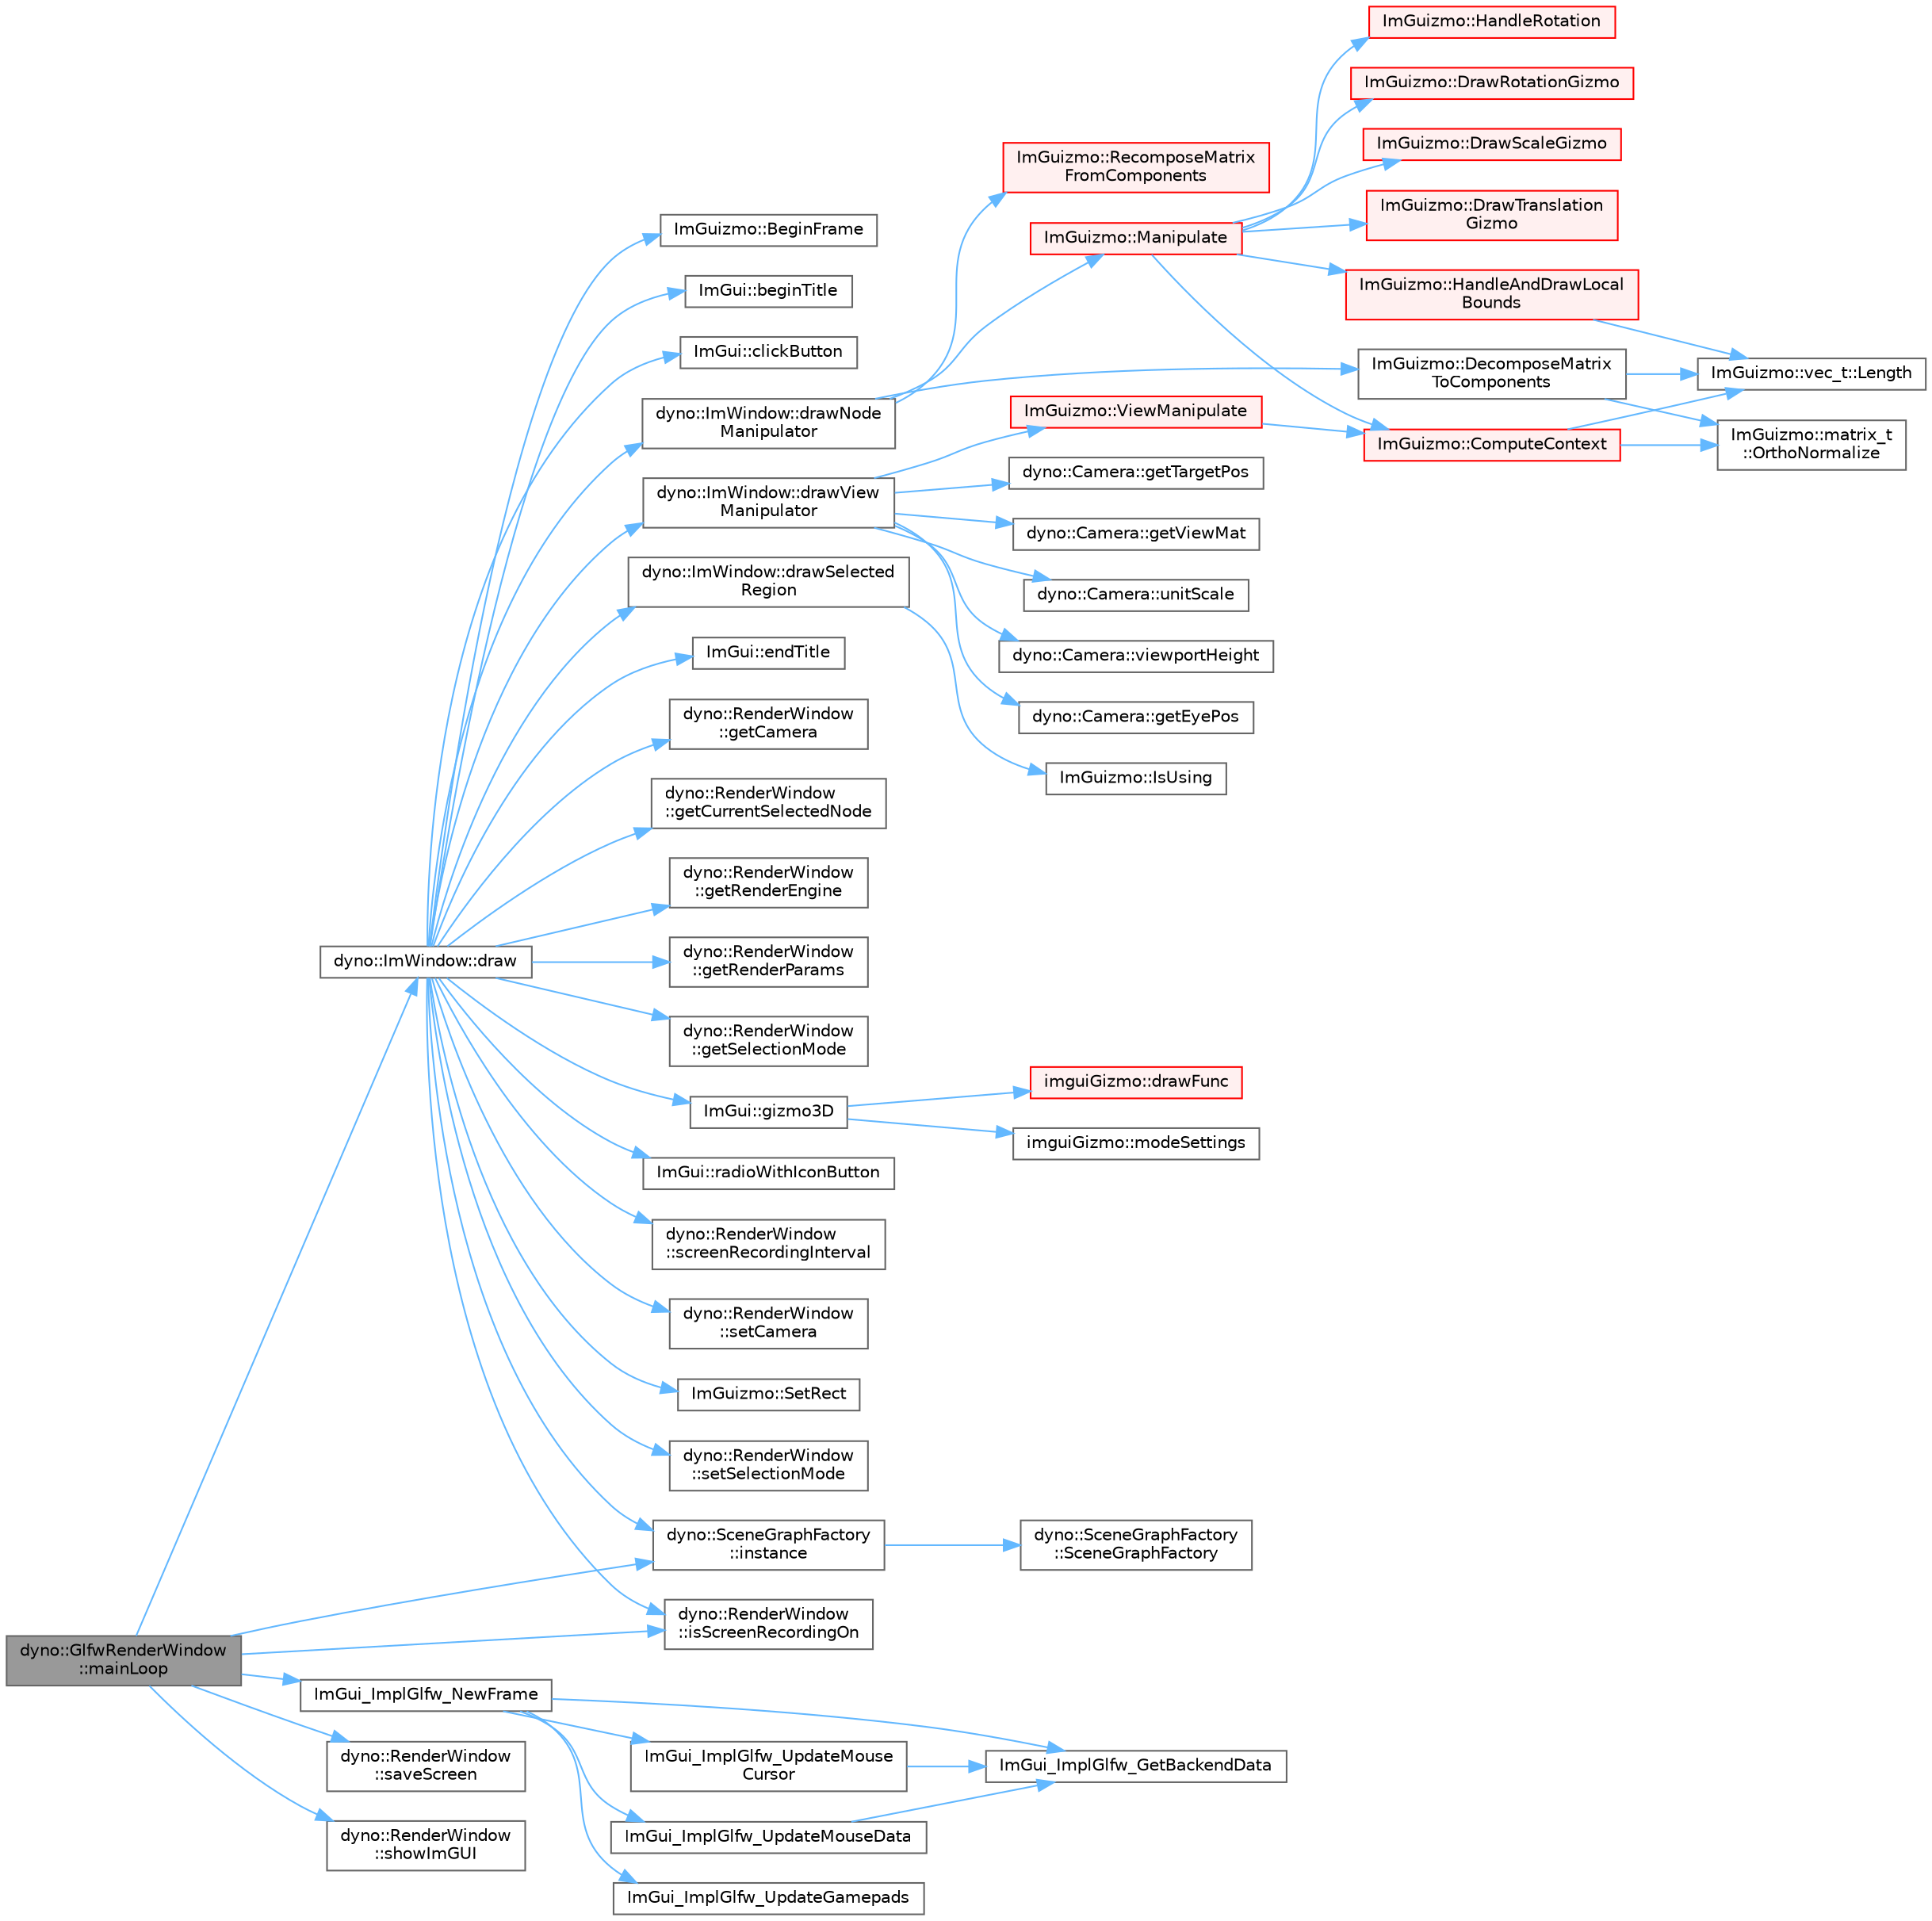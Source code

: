 digraph "dyno::GlfwRenderWindow::mainLoop"
{
 // LATEX_PDF_SIZE
  bgcolor="transparent";
  edge [fontname=Helvetica,fontsize=10,labelfontname=Helvetica,labelfontsize=10];
  node [fontname=Helvetica,fontsize=10,shape=box,height=0.2,width=0.4];
  rankdir="LR";
  Node1 [id="Node000001",label="dyno::GlfwRenderWindow\l::mainLoop",height=0.2,width=0.4,color="gray40", fillcolor="grey60", style="filled", fontcolor="black",tooltip=" "];
  Node1 -> Node2 [id="edge1_Node000001_Node000002",color="steelblue1",style="solid",tooltip=" "];
  Node2 [id="Node000002",label="dyno::ImWindow::draw",height=0.2,width=0.4,color="grey40", fillcolor="white", style="filled",URL="$classdyno_1_1_im_window.html#a5075b54a2c06c5ca3ba633b3388cd836",tooltip=" "];
  Node2 -> Node3 [id="edge2_Node000002_Node000003",color="steelblue1",style="solid",tooltip=" "];
  Node3 [id="Node000003",label="ImGuizmo::BeginFrame",height=0.2,width=0.4,color="grey40", fillcolor="white", style="filled",URL="$namespace_im_guizmo.html#ac1b7d4b10f60001f23e82106e435ec7e",tooltip=" "];
  Node2 -> Node4 [id="edge3_Node000002_Node000004",color="steelblue1",style="solid",tooltip=" "];
  Node4 [id="Node000004",label="ImGui::beginTitle",height=0.2,width=0.4,color="grey40", fillcolor="white", style="filled",URL="$namespace_im_gui.html#a7287596499e78278f1229c1e2c82a67e",tooltip=" "];
  Node2 -> Node5 [id="edge4_Node000002_Node000005",color="steelblue1",style="solid",tooltip=" "];
  Node5 [id="Node000005",label="ImGui::clickButton",height=0.2,width=0.4,color="grey40", fillcolor="white", style="filled",URL="$namespace_im_gui.html#a2848670112c6c4cc23649b929cd0710c",tooltip=" "];
  Node2 -> Node6 [id="edge5_Node000002_Node000006",color="steelblue1",style="solid",tooltip=" "];
  Node6 [id="Node000006",label="dyno::ImWindow::drawNode\lManipulator",height=0.2,width=0.4,color="grey40", fillcolor="white", style="filled",URL="$classdyno_1_1_im_window.html#a5b2a03ba29b741b490e0753b065dbf26",tooltip=" "];
  Node6 -> Node7 [id="edge6_Node000006_Node000007",color="steelblue1",style="solid",tooltip=" "];
  Node7 [id="Node000007",label="ImGuizmo::DecomposeMatrix\lToComponents",height=0.2,width=0.4,color="grey40", fillcolor="white", style="filled",URL="$namespace_im_guizmo.html#ac1df64320a50430712330cc46532b63d",tooltip=" "];
  Node7 -> Node8 [id="edge7_Node000007_Node000008",color="steelblue1",style="solid",tooltip=" "];
  Node8 [id="Node000008",label="ImGuizmo::vec_t::Length",height=0.2,width=0.4,color="grey40", fillcolor="white", style="filled",URL="$struct_im_guizmo_1_1vec__t.html#a5fdc55e19fe7a468751ab9a8a77ebf23",tooltip=" "];
  Node7 -> Node9 [id="edge8_Node000007_Node000009",color="steelblue1",style="solid",tooltip=" "];
  Node9 [id="Node000009",label="ImGuizmo::matrix_t\l::OrthoNormalize",height=0.2,width=0.4,color="grey40", fillcolor="white", style="filled",URL="$struct_im_guizmo_1_1matrix__t.html#a230d5d19800a0aca753e1c324dcda9d7",tooltip=" "];
  Node6 -> Node10 [id="edge9_Node000006_Node000010",color="steelblue1",style="solid",tooltip=" "];
  Node10 [id="Node000010",label="ImGuizmo::Manipulate",height=0.2,width=0.4,color="red", fillcolor="#FFF0F0", style="filled",URL="$namespace_im_guizmo.html#a35055a3a0899598ad1ef1785d0539175",tooltip=" "];
  Node10 -> Node11 [id="edge10_Node000010_Node000011",color="steelblue1",style="solid",tooltip=" "];
  Node11 [id="Node000011",label="ImGuizmo::ComputeContext",height=0.2,width=0.4,color="red", fillcolor="#FFF0F0", style="filled",URL="$namespace_im_guizmo.html#ada8d9e037d6a4bb8399093c11f988135",tooltip=" "];
  Node11 -> Node8 [id="edge11_Node000011_Node000008",color="steelblue1",style="solid",tooltip=" "];
  Node11 -> Node9 [id="edge12_Node000011_Node000009",color="steelblue1",style="solid",tooltip=" "];
  Node10 -> Node25 [id="edge13_Node000010_Node000025",color="steelblue1",style="solid",tooltip=" "];
  Node25 [id="Node000025",label="ImGuizmo::DrawRotationGizmo",height=0.2,width=0.4,color="red", fillcolor="#FFF0F0", style="filled",URL="$namespace_im_guizmo.html#a19db68ffce5ccda47ce42fecc876baf3",tooltip=" "];
  Node10 -> Node31 [id="edge14_Node000010_Node000031",color="steelblue1",style="solid",tooltip=" "];
  Node31 [id="Node000031",label="ImGuizmo::DrawScaleGizmo",height=0.2,width=0.4,color="red", fillcolor="#FFF0F0", style="filled",URL="$namespace_im_guizmo.html#ace349605c5f7bd22341151bf768a99e5",tooltip=" "];
  Node10 -> Node38 [id="edge15_Node000010_Node000038",color="steelblue1",style="solid",tooltip=" "];
  Node38 [id="Node000038",label="ImGuizmo::DrawTranslation\lGizmo",height=0.2,width=0.4,color="red", fillcolor="#FFF0F0", style="filled",URL="$namespace_im_guizmo.html#a0fc904f94efeae0d30493d2f6d071793",tooltip=" "];
  Node10 -> Node40 [id="edge16_Node000010_Node000040",color="steelblue1",style="solid",tooltip=" "];
  Node40 [id="Node000040",label="ImGuizmo::HandleAndDrawLocal\lBounds",height=0.2,width=0.4,color="red", fillcolor="#FFF0F0", style="filled",URL="$namespace_im_guizmo.html#a1f7e4771bc7f0ae1da2706ebc606da08",tooltip=" "];
  Node40 -> Node8 [id="edge17_Node000040_Node000008",color="steelblue1",style="solid",tooltip=" "];
  Node10 -> Node55 [id="edge18_Node000010_Node000055",color="steelblue1",style="solid",tooltip=" "];
  Node55 [id="Node000055",label="ImGuizmo::HandleRotation",height=0.2,width=0.4,color="red", fillcolor="#FFF0F0", style="filled",URL="$namespace_im_guizmo.html#a924cccc1ff201278f3d290fe718cc6da",tooltip=" "];
  Node6 -> Node63 [id="edge19_Node000006_Node000063",color="steelblue1",style="solid",tooltip=" "];
  Node63 [id="Node000063",label="ImGuizmo::RecomposeMatrix\lFromComponents",height=0.2,width=0.4,color="red", fillcolor="#FFF0F0", style="filled",URL="$namespace_im_guizmo.html#ac351a2297e059fc4f328cfae81fab40e",tooltip=" "];
  Node2 -> Node64 [id="edge20_Node000002_Node000064",color="steelblue1",style="solid",tooltip=" "];
  Node64 [id="Node000064",label="dyno::ImWindow::drawSelected\lRegion",height=0.2,width=0.4,color="grey40", fillcolor="white", style="filled",URL="$classdyno_1_1_im_window.html#a77757b108158cb8c79ea4e1e89cac38c",tooltip=" "];
  Node64 -> Node65 [id="edge21_Node000064_Node000065",color="steelblue1",style="solid",tooltip=" "];
  Node65 [id="Node000065",label="ImGuizmo::IsUsing",height=0.2,width=0.4,color="grey40", fillcolor="white", style="filled",URL="$namespace_im_guizmo.html#a6b0a6adccca17028e6d3eb9cd8cbc3ae",tooltip=" "];
  Node2 -> Node66 [id="edge22_Node000002_Node000066",color="steelblue1",style="solid",tooltip=" "];
  Node66 [id="Node000066",label="dyno::ImWindow::drawView\lManipulator",height=0.2,width=0.4,color="grey40", fillcolor="white", style="filled",URL="$classdyno_1_1_im_window.html#a3dfef0ee020cf48269264cbab54e6364",tooltip=" "];
  Node66 -> Node67 [id="edge23_Node000066_Node000067",color="steelblue1",style="solid",tooltip=" "];
  Node67 [id="Node000067",label="dyno::Camera::getEyePos",height=0.2,width=0.4,color="grey40", fillcolor="white", style="filled",URL="$classdyno_1_1_camera.html#aff778aab7397bfe1db30bbc40faa2b31",tooltip=" "];
  Node66 -> Node68 [id="edge24_Node000066_Node000068",color="steelblue1",style="solid",tooltip=" "];
  Node68 [id="Node000068",label="dyno::Camera::getTargetPos",height=0.2,width=0.4,color="grey40", fillcolor="white", style="filled",URL="$classdyno_1_1_camera.html#a7d47dafb052f58e590852f81b4732df5",tooltip=" "];
  Node66 -> Node69 [id="edge25_Node000066_Node000069",color="steelblue1",style="solid",tooltip=" "];
  Node69 [id="Node000069",label="dyno::Camera::getViewMat",height=0.2,width=0.4,color="grey40", fillcolor="white", style="filled",URL="$classdyno_1_1_camera.html#ace9efab63c496cb52dbd599883b08f0f",tooltip=" "];
  Node66 -> Node70 [id="edge26_Node000066_Node000070",color="steelblue1",style="solid",tooltip=" "];
  Node70 [id="Node000070",label="dyno::Camera::unitScale",height=0.2,width=0.4,color="grey40", fillcolor="white", style="filled",URL="$classdyno_1_1_camera.html#a2c111061d34aeae461b026173ea2cbbb",tooltip=" "];
  Node66 -> Node71 [id="edge27_Node000066_Node000071",color="steelblue1",style="solid",tooltip=" "];
  Node71 [id="Node000071",label="ImGuizmo::ViewManipulate",height=0.2,width=0.4,color="red", fillcolor="#FFF0F0", style="filled",URL="$namespace_im_guizmo.html#af64cdce1fc039578f1d37873cbb06224",tooltip=" "];
  Node71 -> Node11 [id="edge28_Node000071_Node000011",color="steelblue1",style="solid",tooltip=" "];
  Node66 -> Node78 [id="edge29_Node000066_Node000078",color="steelblue1",style="solid",tooltip=" "];
  Node78 [id="Node000078",label="dyno::Camera::viewportHeight",height=0.2,width=0.4,color="grey40", fillcolor="white", style="filled",URL="$classdyno_1_1_camera.html#a83c21f517887e12fda85c38fdb32fa9c",tooltip=" "];
  Node2 -> Node79 [id="edge30_Node000002_Node000079",color="steelblue1",style="solid",tooltip=" "];
  Node79 [id="Node000079",label="ImGui::endTitle",height=0.2,width=0.4,color="grey40", fillcolor="white", style="filled",URL="$namespace_im_gui.html#a84e7b214c14a6ef9dae6218fb03cf647",tooltip=" "];
  Node2 -> Node80 [id="edge31_Node000002_Node000080",color="steelblue1",style="solid",tooltip=" "];
  Node80 [id="Node000080",label="dyno::RenderWindow\l::getCamera",height=0.2,width=0.4,color="grey40", fillcolor="white", style="filled",URL="$classdyno_1_1_render_window.html#a1dc3aef8594650078ec0e4cc330571cc",tooltip=" "];
  Node2 -> Node81 [id="edge32_Node000002_Node000081",color="steelblue1",style="solid",tooltip=" "];
  Node81 [id="Node000081",label="dyno::RenderWindow\l::getCurrentSelectedNode",height=0.2,width=0.4,color="grey40", fillcolor="white", style="filled",URL="$classdyno_1_1_render_window.html#adf00c6c502c464e3353cc359537ac46e",tooltip=" "];
  Node2 -> Node82 [id="edge33_Node000002_Node000082",color="steelblue1",style="solid",tooltip=" "];
  Node82 [id="Node000082",label="dyno::RenderWindow\l::getRenderEngine",height=0.2,width=0.4,color="grey40", fillcolor="white", style="filled",URL="$classdyno_1_1_render_window.html#a3975b0b99476e15f0021ed78764315bf",tooltip=" "];
  Node2 -> Node83 [id="edge34_Node000002_Node000083",color="steelblue1",style="solid",tooltip=" "];
  Node83 [id="Node000083",label="dyno::RenderWindow\l::getRenderParams",height=0.2,width=0.4,color="grey40", fillcolor="white", style="filled",URL="$classdyno_1_1_render_window.html#a34924278889f38f9af141a6a992e167a",tooltip=" "];
  Node2 -> Node84 [id="edge35_Node000002_Node000084",color="steelblue1",style="solid",tooltip=" "];
  Node84 [id="Node000084",label="dyno::RenderWindow\l::getSelectionMode",height=0.2,width=0.4,color="grey40", fillcolor="white", style="filled",URL="$classdyno_1_1_render_window.html#a57f1b2c0a9a413e5b5182a2d77176227",tooltip=" "];
  Node2 -> Node85 [id="edge36_Node000002_Node000085",color="steelblue1",style="solid",tooltip=" "];
  Node85 [id="Node000085",label="ImGui::gizmo3D",height=0.2,width=0.4,color="grey40", fillcolor="white", style="filled",URL="$namespace_im_gui.html#a90c2cd6c4e407679a6fb59114728de1b",tooltip=" "];
  Node85 -> Node86 [id="edge37_Node000085_Node000086",color="steelblue1",style="solid",tooltip=" "];
  Node86 [id="Node000086",label="imguiGizmo::drawFunc",height=0.2,width=0.4,color="red", fillcolor="#FFF0F0", style="filled",URL="$structimgui_gizmo.html#a2c005d30d9ee3d3937373021936c1767",tooltip=" "];
  Node85 -> Node113 [id="edge38_Node000085_Node000113",color="steelblue1",style="solid",tooltip=" "];
  Node113 [id="Node000113",label="imguiGizmo::modeSettings",height=0.2,width=0.4,color="grey40", fillcolor="white", style="filled",URL="$structimgui_gizmo.html#adf31dac6ad601d65be0fe08e8f29712a",tooltip=" "];
  Node2 -> Node114 [id="edge39_Node000002_Node000114",color="steelblue1",style="solid",tooltip=" "];
  Node114 [id="Node000114",label="dyno::SceneGraphFactory\l::instance",height=0.2,width=0.4,color="grey40", fillcolor="white", style="filled",URL="$classdyno_1_1_scene_graph_factory.html#a734602c4eaa53d89bd0293015383677b",tooltip=" "];
  Node114 -> Node115 [id="edge40_Node000114_Node000115",color="steelblue1",style="solid",tooltip=" "];
  Node115 [id="Node000115",label="dyno::SceneGraphFactory\l::SceneGraphFactory",height=0.2,width=0.4,color="grey40", fillcolor="white", style="filled",URL="$classdyno_1_1_scene_graph_factory.html#a8903c0a4594870792c19db4302361bad",tooltip=" "];
  Node2 -> Node116 [id="edge41_Node000002_Node000116",color="steelblue1",style="solid",tooltip=" "];
  Node116 [id="Node000116",label="dyno::RenderWindow\l::isScreenRecordingOn",height=0.2,width=0.4,color="grey40", fillcolor="white", style="filled",URL="$classdyno_1_1_render_window.html#a985364fef73047cc171bcfc195784613",tooltip=" "];
  Node2 -> Node117 [id="edge42_Node000002_Node000117",color="steelblue1",style="solid",tooltip=" "];
  Node117 [id="Node000117",label="ImGui::radioWithIconButton",height=0.2,width=0.4,color="grey40", fillcolor="white", style="filled",URL="$namespace_im_gui.html#ada1bc9f103503618f2911e456e6d7698",tooltip=" "];
  Node2 -> Node118 [id="edge43_Node000002_Node000118",color="steelblue1",style="solid",tooltip=" "];
  Node118 [id="Node000118",label="dyno::RenderWindow\l::screenRecordingInterval",height=0.2,width=0.4,color="grey40", fillcolor="white", style="filled",URL="$classdyno_1_1_render_window.html#a85aa5372f46ee4d5afbbca8061eaad8d",tooltip=" "];
  Node2 -> Node119 [id="edge44_Node000002_Node000119",color="steelblue1",style="solid",tooltip=" "];
  Node119 [id="Node000119",label="dyno::RenderWindow\l::setCamera",height=0.2,width=0.4,color="grey40", fillcolor="white", style="filled",URL="$classdyno_1_1_render_window.html#a0fbc75659fc81019a64e698dc52623e1",tooltip=" "];
  Node2 -> Node120 [id="edge45_Node000002_Node000120",color="steelblue1",style="solid",tooltip=" "];
  Node120 [id="Node000120",label="ImGuizmo::SetRect",height=0.2,width=0.4,color="grey40", fillcolor="white", style="filled",URL="$namespace_im_guizmo.html#a0f9387ed028da8471a2dae71f0779e79",tooltip=" "];
  Node2 -> Node121 [id="edge46_Node000002_Node000121",color="steelblue1",style="solid",tooltip=" "];
  Node121 [id="Node000121",label="dyno::RenderWindow\l::setSelectionMode",height=0.2,width=0.4,color="grey40", fillcolor="white", style="filled",URL="$classdyno_1_1_render_window.html#af83a5dd81ed51c380e91b86b557da3b8",tooltip=" "];
  Node1 -> Node122 [id="edge47_Node000001_Node000122",color="steelblue1",style="solid",tooltip=" "];
  Node122 [id="Node000122",label="ImGui_ImplGlfw_NewFrame",height=0.2,width=0.4,color="grey40", fillcolor="white", style="filled",URL="$imgui__impl__glfw_8cpp.html#a206e99434f63c4b8e24e8a4208c11b65",tooltip=" "];
  Node122 -> Node123 [id="edge48_Node000122_Node000123",color="steelblue1",style="solid",tooltip=" "];
  Node123 [id="Node000123",label="ImGui_ImplGlfw_GetBackendData",height=0.2,width=0.4,color="grey40", fillcolor="white", style="filled",URL="$imgui__impl__glfw_8cpp.html#a42131482f4e35e879c2d58d5c1c9eb8f",tooltip=" "];
  Node122 -> Node124 [id="edge49_Node000122_Node000124",color="steelblue1",style="solid",tooltip=" "];
  Node124 [id="Node000124",label="ImGui_ImplGlfw_UpdateGamepads",height=0.2,width=0.4,color="grey40", fillcolor="white", style="filled",URL="$imgui__impl__glfw_8cpp.html#a676d90dabe6acb909f287625118e999d",tooltip=" "];
  Node122 -> Node125 [id="edge50_Node000122_Node000125",color="steelblue1",style="solid",tooltip=" "];
  Node125 [id="Node000125",label="ImGui_ImplGlfw_UpdateMouse\lCursor",height=0.2,width=0.4,color="grey40", fillcolor="white", style="filled",URL="$imgui__impl__glfw_8cpp.html#a876edf1a44dd8b6358feba912702a860",tooltip=" "];
  Node125 -> Node123 [id="edge51_Node000125_Node000123",color="steelblue1",style="solid",tooltip=" "];
  Node122 -> Node126 [id="edge52_Node000122_Node000126",color="steelblue1",style="solid",tooltip=" "];
  Node126 [id="Node000126",label="ImGui_ImplGlfw_UpdateMouseData",height=0.2,width=0.4,color="grey40", fillcolor="white", style="filled",URL="$imgui__impl__glfw_8cpp.html#ad0da3a1b2955f768fa933dd4edba33b6",tooltip=" "];
  Node126 -> Node123 [id="edge53_Node000126_Node000123",color="steelblue1",style="solid",tooltip=" "];
  Node1 -> Node114 [id="edge54_Node000001_Node000114",color="steelblue1",style="solid",tooltip=" "];
  Node1 -> Node116 [id="edge55_Node000001_Node000116",color="steelblue1",style="solid",tooltip=" "];
  Node1 -> Node127 [id="edge56_Node000001_Node000127",color="steelblue1",style="solid",tooltip=" "];
  Node127 [id="Node000127",label="dyno::RenderWindow\l::saveScreen",height=0.2,width=0.4,color="grey40", fillcolor="white", style="filled",URL="$classdyno_1_1_render_window.html#a28cd9ece3de78941c116d6153bf5529e",tooltip=" "];
  Node1 -> Node128 [id="edge57_Node000001_Node000128",color="steelblue1",style="solid",tooltip=" "];
  Node128 [id="Node000128",label="dyno::RenderWindow\l::showImGUI",height=0.2,width=0.4,color="grey40", fillcolor="white", style="filled",URL="$classdyno_1_1_render_window.html#a23234e53446a811d0489fdb44e91cefa",tooltip=" "];
}
